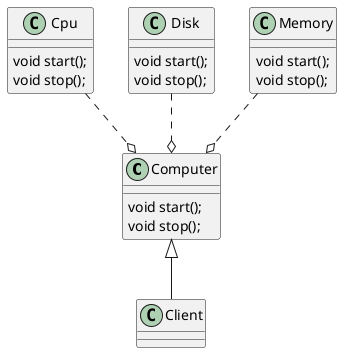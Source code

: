 @startuml

class Computer{
    void start();
    void stop();
}

class Cpu{
    void start();
    void stop();
}

class Disk{

    void start();
    void stop();
}

class Memory{
    void start();
    void stop();
}

class Client

Cpu ..o Computer
Disk ..o Computer
Memory ..o Computer

Computer <|-- Client


@enduml